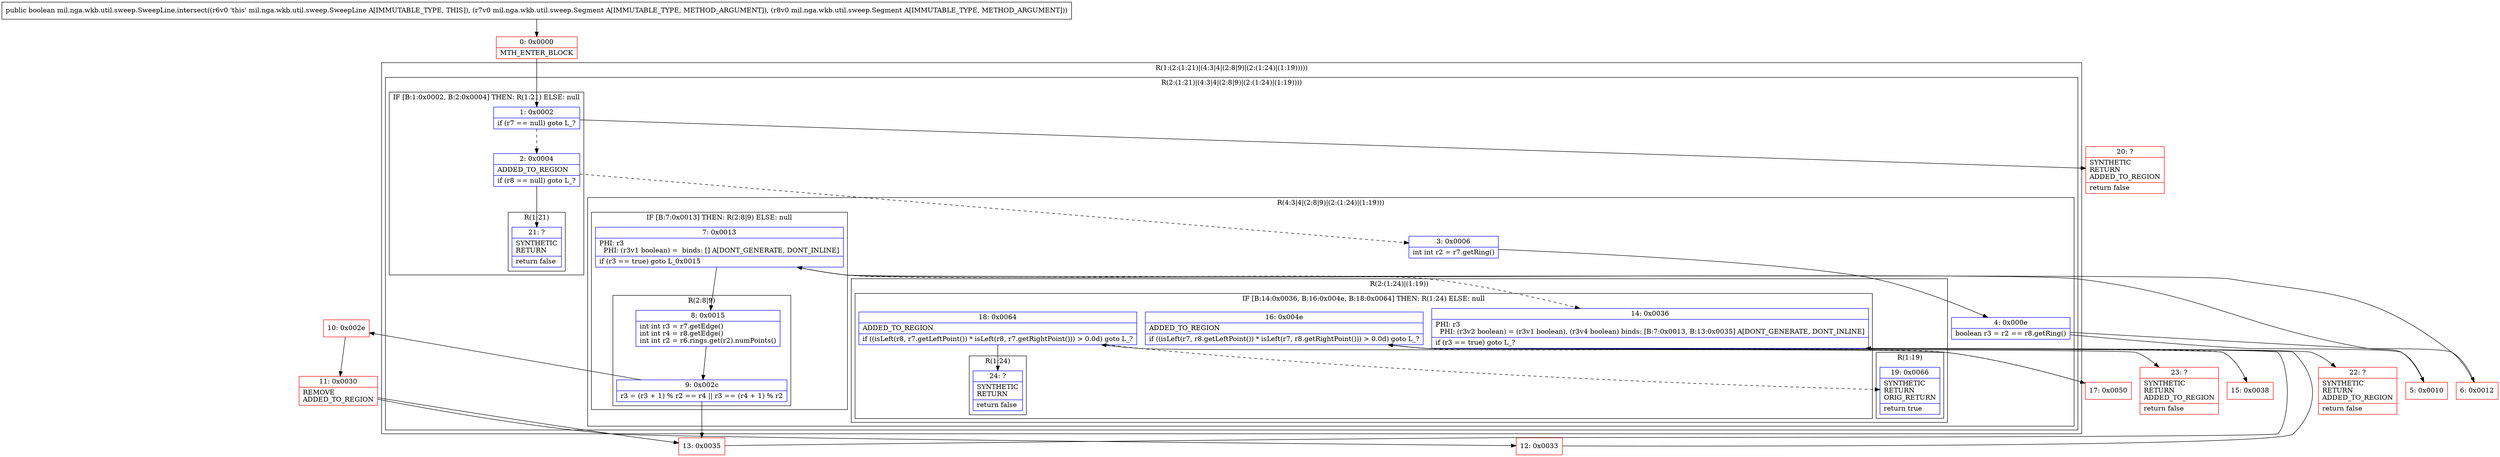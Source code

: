 digraph "CFG formil.nga.wkb.util.sweep.SweepLine.intersect(Lmil\/nga\/wkb\/util\/sweep\/Segment;Lmil\/nga\/wkb\/util\/sweep\/Segment;)Z" {
subgraph cluster_Region_1182592181 {
label = "R(1:(2:(1:21)|(4:3|4|(2:8|9)|(2:(1:24)|(1:19)))))";
node [shape=record,color=blue];
subgraph cluster_Region_1776556560 {
label = "R(2:(1:21)|(4:3|4|(2:8|9)|(2:(1:24)|(1:19))))";
node [shape=record,color=blue];
subgraph cluster_IfRegion_166437235 {
label = "IF [B:1:0x0002, B:2:0x0004] THEN: R(1:21) ELSE: null";
node [shape=record,color=blue];
Node_1 [shape=record,label="{1\:\ 0x0002|if (r7 == null) goto L_?\l}"];
Node_2 [shape=record,label="{2\:\ 0x0004|ADDED_TO_REGION\l|if (r8 == null) goto L_?\l}"];
subgraph cluster_Region_709248497 {
label = "R(1:21)";
node [shape=record,color=blue];
Node_21 [shape=record,label="{21\:\ ?|SYNTHETIC\lRETURN\l|return false\l}"];
}
}
subgraph cluster_Region_115582429 {
label = "R(4:3|4|(2:8|9)|(2:(1:24)|(1:19)))";
node [shape=record,color=blue];
Node_3 [shape=record,label="{3\:\ 0x0006|int int r2 = r7.getRing()\l}"];
Node_4 [shape=record,label="{4\:\ 0x000e|boolean r3 = r2 == r8.getRing()\l}"];
subgraph cluster_IfRegion_2016620914 {
label = "IF [B:7:0x0013] THEN: R(2:8|9) ELSE: null";
node [shape=record,color=blue];
Node_7 [shape=record,label="{7\:\ 0x0013|PHI: r3 \l  PHI: (r3v1 boolean) =  binds: [] A[DONT_GENERATE, DONT_INLINE]\l|if (r3 == true) goto L_0x0015\l}"];
subgraph cluster_Region_964057099 {
label = "R(2:8|9)";
node [shape=record,color=blue];
Node_8 [shape=record,label="{8\:\ 0x0015|int int r3 = r7.getEdge()\lint int r4 = r8.getEdge()\lint int r2 = r6.rings.get(r2).numPoints()\l}"];
Node_9 [shape=record,label="{9\:\ 0x002c|r3 = (r3 + 1) % r2 == r4 \|\| r3 == (r4 + 1) % r2\l}"];
}
}
subgraph cluster_Region_192814408 {
label = "R(2:(1:24)|(1:19))";
node [shape=record,color=blue];
subgraph cluster_IfRegion_1651198920 {
label = "IF [B:14:0x0036, B:16:0x004e, B:18:0x0064] THEN: R(1:24) ELSE: null";
node [shape=record,color=blue];
Node_14 [shape=record,label="{14\:\ 0x0036|PHI: r3 \l  PHI: (r3v2 boolean) = (r3v1 boolean), (r3v4 boolean) binds: [B:7:0x0013, B:13:0x0035] A[DONT_GENERATE, DONT_INLINE]\l|if (r3 == true) goto L_?\l}"];
Node_16 [shape=record,label="{16\:\ 0x004e|ADDED_TO_REGION\l|if ((isLeft(r7, r8.getLeftPoint()) * isLeft(r7, r8.getRightPoint())) \> 0.0d) goto L_?\l}"];
Node_18 [shape=record,label="{18\:\ 0x0064|ADDED_TO_REGION\l|if ((isLeft(r8, r7.getLeftPoint()) * isLeft(r8, r7.getRightPoint())) \> 0.0d) goto L_?\l}"];
subgraph cluster_Region_1107538605 {
label = "R(1:24)";
node [shape=record,color=blue];
Node_24 [shape=record,label="{24\:\ ?|SYNTHETIC\lRETURN\l|return false\l}"];
}
}
subgraph cluster_Region_381117351 {
label = "R(1:19)";
node [shape=record,color=blue];
Node_19 [shape=record,label="{19\:\ 0x0066|SYNTHETIC\lRETURN\lORIG_RETURN\l|return true\l}"];
}
}
}
}
}
Node_0 [shape=record,color=red,label="{0\:\ 0x0000|MTH_ENTER_BLOCK\l}"];
Node_5 [shape=record,color=red,label="{5\:\ 0x0010}"];
Node_6 [shape=record,color=red,label="{6\:\ 0x0012}"];
Node_10 [shape=record,color=red,label="{10\:\ 0x002e}"];
Node_11 [shape=record,color=red,label="{11\:\ 0x0030|REMOVE\lADDED_TO_REGION\l}"];
Node_12 [shape=record,color=red,label="{12\:\ 0x0033}"];
Node_13 [shape=record,color=red,label="{13\:\ 0x0035}"];
Node_15 [shape=record,color=red,label="{15\:\ 0x0038}"];
Node_17 [shape=record,color=red,label="{17\:\ 0x0050}"];
Node_20 [shape=record,color=red,label="{20\:\ ?|SYNTHETIC\lRETURN\lADDED_TO_REGION\l|return false\l}"];
Node_22 [shape=record,color=red,label="{22\:\ ?|SYNTHETIC\lRETURN\lADDED_TO_REGION\l|return false\l}"];
Node_23 [shape=record,color=red,label="{23\:\ ?|SYNTHETIC\lRETURN\lADDED_TO_REGION\l|return false\l}"];
MethodNode[shape=record,label="{public boolean mil.nga.wkb.util.sweep.SweepLine.intersect((r6v0 'this' mil.nga.wkb.util.sweep.SweepLine A[IMMUTABLE_TYPE, THIS]), (r7v0 mil.nga.wkb.util.sweep.Segment A[IMMUTABLE_TYPE, METHOD_ARGUMENT]), (r8v0 mil.nga.wkb.util.sweep.Segment A[IMMUTABLE_TYPE, METHOD_ARGUMENT])) }"];
MethodNode -> Node_0;
Node_1 -> Node_2[style=dashed];
Node_1 -> Node_20;
Node_2 -> Node_3[style=dashed];
Node_2 -> Node_21;
Node_3 -> Node_4;
Node_4 -> Node_5;
Node_4 -> Node_6;
Node_7 -> Node_8;
Node_7 -> Node_14[style=dashed];
Node_8 -> Node_9;
Node_9 -> Node_10;
Node_9 -> Node_13;
Node_14 -> Node_15[style=dashed];
Node_14 -> Node_22;
Node_16 -> Node_17[style=dashed];
Node_16 -> Node_23;
Node_18 -> Node_19[style=dashed];
Node_18 -> Node_24;
Node_0 -> Node_1;
Node_5 -> Node_7;
Node_6 -> Node_7;
Node_10 -> Node_11;
Node_11 -> Node_12;
Node_11 -> Node_13;
Node_12 -> Node_14;
Node_13 -> Node_14;
Node_15 -> Node_16;
Node_17 -> Node_18;
}

